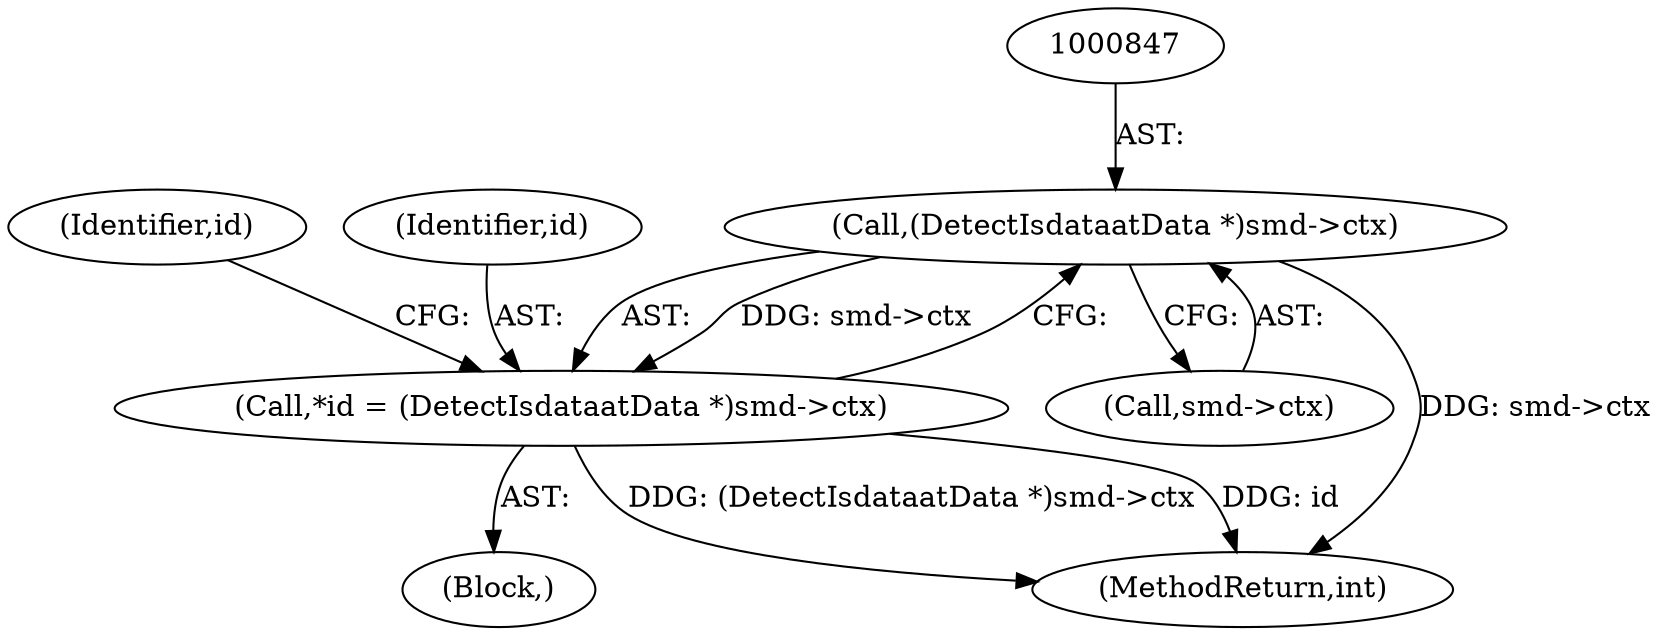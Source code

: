 digraph "0_suricata_47afc577ff763150f9b47f10331f5ef9eb847a57@pointer" {
"1000846" [label="(Call,(DetectIsdataatData *)smd->ctx)"];
"1000844" [label="(Call,*id = (DetectIsdataatData *)smd->ctx)"];
"1000846" [label="(Call,(DetectIsdataatData *)smd->ctx)"];
"1000840" [label="(Block,)"];
"1000848" [label="(Call,smd->ctx)"];
"1000854" [label="(Identifier,id)"];
"1001542" [label="(MethodReturn,int)"];
"1000845" [label="(Identifier,id)"];
"1000844" [label="(Call,*id = (DetectIsdataatData *)smd->ctx)"];
"1000846" -> "1000844"  [label="AST: "];
"1000846" -> "1000848"  [label="CFG: "];
"1000847" -> "1000846"  [label="AST: "];
"1000848" -> "1000846"  [label="AST: "];
"1000844" -> "1000846"  [label="CFG: "];
"1000846" -> "1001542"  [label="DDG: smd->ctx"];
"1000846" -> "1000844"  [label="DDG: smd->ctx"];
"1000844" -> "1000840"  [label="AST: "];
"1000845" -> "1000844"  [label="AST: "];
"1000854" -> "1000844"  [label="CFG: "];
"1000844" -> "1001542"  [label="DDG: (DetectIsdataatData *)smd->ctx"];
"1000844" -> "1001542"  [label="DDG: id"];
}
